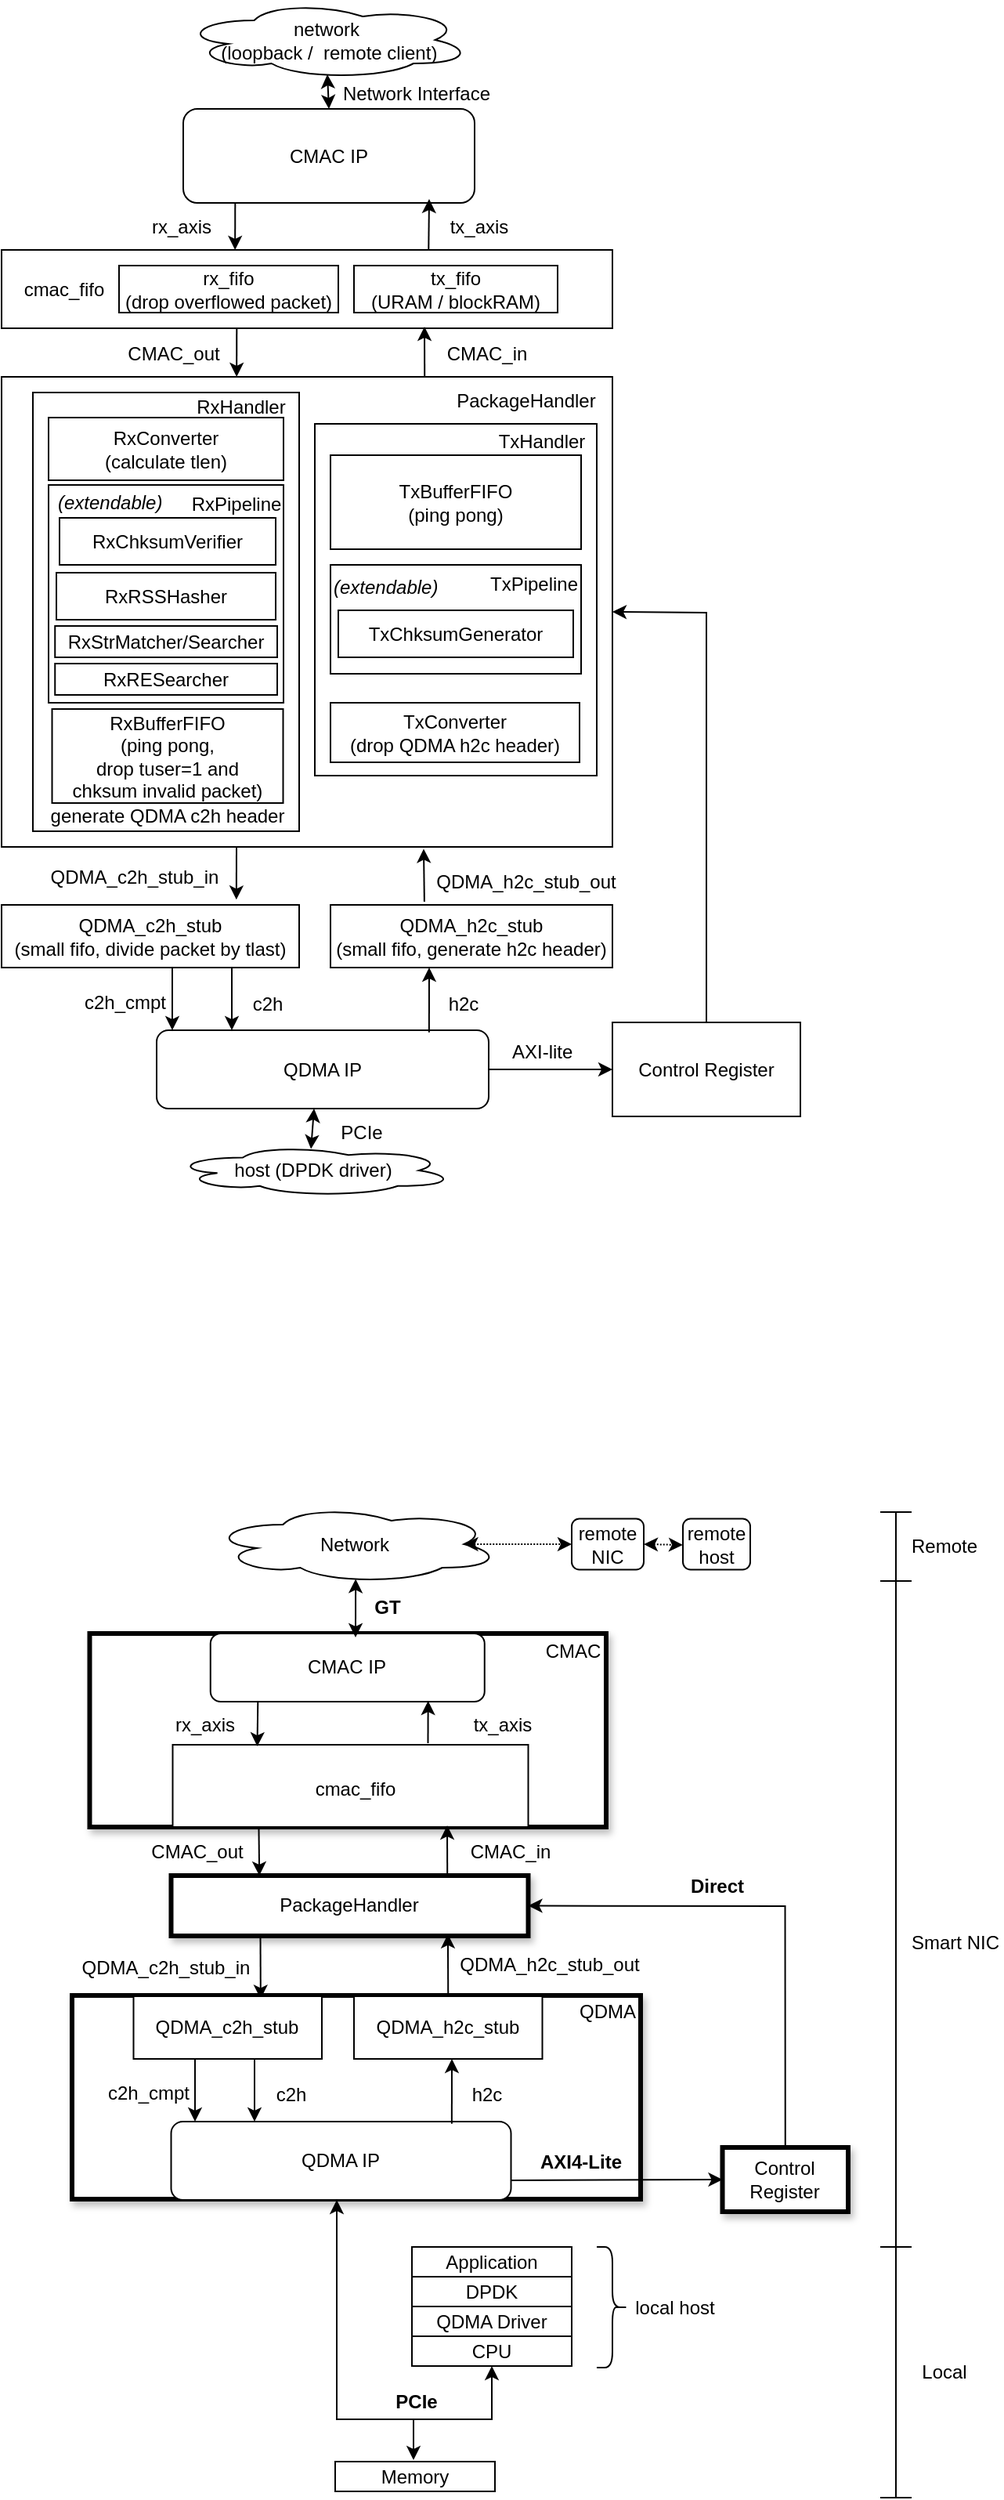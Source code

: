 <mxfile version="20.8.16" type="device"><diagram name="Page-1" id="10a91c8b-09ff-31b1-d368-03940ed4cc9e"><mxGraphModel dx="1184" dy="593" grid="0" gridSize="10" guides="1" tooltips="1" connect="1" arrows="1" fold="1" page="1" pageScale="1" pageWidth="1100" pageHeight="850" background="none" math="0" shadow="0"><root><mxCell id="0"/><mxCell id="1" parent="0"/><mxCell id="eILu4V1nnbKO1xwZE_4A-2" value="" style="rounded=0;whiteSpace=wrap;html=1;shadow=1;strokeWidth=3;" parent="1" vertex="1"><mxGeometry x="85" y="1308.5" width="363" height="130" as="geometry"/></mxCell><mxCell id="eILu4V1nnbKO1xwZE_4A-1" value="" style="rounded=0;whiteSpace=wrap;html=1;shadow=1;strokeWidth=3;" parent="1" vertex="1"><mxGeometry x="96.25" y="1077.5" width="329.75" height="123.5" as="geometry"/></mxCell><mxCell id="dtHkfrIz9JBEb75OTLEA-1" value="" style="rounded=0;whiteSpace=wrap;html=1;" parent="1" vertex="1"><mxGeometry x="40" y="275.5" width="390" height="300" as="geometry"/></mxCell><mxCell id="dtHkfrIz9JBEb75OTLEA-2" value="CMAC IP" style="rounded=1;whiteSpace=wrap;html=1;" parent="1" vertex="1"><mxGeometry x="156" y="104.5" width="186" height="60" as="geometry"/></mxCell><mxCell id="dtHkfrIz9JBEb75OTLEA-3" value="QDMA IP" style="rounded=1;whiteSpace=wrap;html=1;" parent="1" vertex="1"><mxGeometry x="139" y="692.5" width="212" height="50" as="geometry"/></mxCell><mxCell id="dtHkfrIz9JBEb75OTLEA-4" value="" style="endArrow=classic;html=1;rounded=0;exitX=0.699;exitY=0.04;exitDx=0;exitDy=0;exitPerimeter=0;" parent="1" source="nodOTidszILw2i9T6_AP-1" edge="1"><mxGeometry width="50" height="50" relative="1" as="geometry"><mxPoint x="313" y="274.5" as="sourcePoint"/><mxPoint x="313" y="162" as="targetPoint"/><Array as="points"/></mxGeometry></mxCell><mxCell id="dtHkfrIz9JBEb75OTLEA-7" value="" style="endArrow=classic;html=1;rounded=0;entryX=0.789;entryY=-0.083;entryDx=0;entryDy=0;entryPerimeter=0;" parent="1" target="nodOTidszILw2i9T6_AP-10" edge="1"><mxGeometry width="50" height="50" relative="1" as="geometry"><mxPoint x="190" y="575.5" as="sourcePoint"/><mxPoint x="188" y="565.5" as="targetPoint"/></mxGeometry></mxCell><mxCell id="dtHkfrIz9JBEb75OTLEA-8" value="" style="endArrow=classic;html=1;rounded=0;exitX=0.333;exitY=-0.05;exitDx=0;exitDy=0;exitPerimeter=0;entryX=0.691;entryY=1.004;entryDx=0;entryDy=0;entryPerimeter=0;" parent="1" source="nodOTidszILw2i9T6_AP-11" target="dtHkfrIz9JBEb75OTLEA-1" edge="1"><mxGeometry width="50" height="50" relative="1" as="geometry"><mxPoint x="313" y="565.5" as="sourcePoint"/><mxPoint x="313" y="525.5" as="targetPoint"/></mxGeometry></mxCell><mxCell id="dtHkfrIz9JBEb75OTLEA-9" value="CMAC_in" style="text;html=1;strokeColor=none;fillColor=none;align=center;verticalAlign=middle;whiteSpace=wrap;rounded=0;" parent="1" vertex="1"><mxGeometry x="320" y="245.5" width="60" height="30" as="geometry"/></mxCell><mxCell id="dtHkfrIz9JBEb75OTLEA-10" value="CMAC_out" style="text;html=1;strokeColor=none;fillColor=none;align=center;verticalAlign=middle;whiteSpace=wrap;rounded=0;" parent="1" vertex="1"><mxGeometry x="120" y="245.5" width="60" height="30" as="geometry"/></mxCell><mxCell id="dtHkfrIz9JBEb75OTLEA-11" value="QDMA_c2h_stub_in" style="text;html=1;strokeColor=none;fillColor=none;align=center;verticalAlign=middle;whiteSpace=wrap;rounded=0;" parent="1" vertex="1"><mxGeometry x="70" y="579.5" width="110" height="30" as="geometry"/></mxCell><mxCell id="dtHkfrIz9JBEb75OTLEA-12" value="QDMA_h2c_stub_out" style="text;html=1;strokeColor=none;fillColor=none;align=center;verticalAlign=middle;whiteSpace=wrap;rounded=0;" parent="1" vertex="1"><mxGeometry x="315" y="582.5" width="120" height="30" as="geometry"/></mxCell><mxCell id="dtHkfrIz9JBEb75OTLEA-13" value="" style="endArrow=classic;html=1;rounded=0;exitX=0.385;exitY=1;exitDx=0;exitDy=0;entryX=0.649;entryY=-0.003;entryDx=0;entryDy=0;entryPerimeter=0;exitPerimeter=0;" parent="1" source="nodOTidszILw2i9T6_AP-1" edge="1"><mxGeometry width="50" height="50" relative="1" as="geometry"><mxPoint x="190" y="226.25" as="sourcePoint"/><mxPoint x="190.08" y="275.5" as="targetPoint"/></mxGeometry></mxCell><mxCell id="dtHkfrIz9JBEb75OTLEA-14" value="PackageHandler" style="text;html=1;strokeColor=none;fillColor=none;align=center;verticalAlign=middle;whiteSpace=wrap;rounded=0;" parent="1" vertex="1"><mxGeometry x="295" y="275.5" width="160" height="30" as="geometry"/></mxCell><mxCell id="dtHkfrIz9JBEb75OTLEA-15" value="" style="rounded=0;whiteSpace=wrap;html=1;" parent="1" vertex="1"><mxGeometry x="60" y="285.5" width="170" height="280" as="geometry"/></mxCell><mxCell id="dtHkfrIz9JBEb75OTLEA-16" value="" style="rounded=0;whiteSpace=wrap;html=1;" parent="1" vertex="1"><mxGeometry x="240" y="305.5" width="180" height="224.5" as="geometry"/></mxCell><mxCell id="dtHkfrIz9JBEb75OTLEA-17" value="RxHandler" style="text;html=1;strokeColor=none;fillColor=none;align=center;verticalAlign=middle;whiteSpace=wrap;rounded=0;" parent="1" vertex="1"><mxGeometry x="163" y="279.5" width="60" height="30" as="geometry"/></mxCell><mxCell id="dtHkfrIz9JBEb75OTLEA-18" value="TxHandler" style="text;html=1;strokeColor=none;fillColor=none;align=center;verticalAlign=middle;whiteSpace=wrap;rounded=0;" parent="1" vertex="1"><mxGeometry x="355" y="301.5" width="60" height="30" as="geometry"/></mxCell><mxCell id="dtHkfrIz9JBEb75OTLEA-19" value="RxBufferFIFO&lt;br&gt;(ping pong,&lt;br&gt;drop tuser=1 and &lt;br&gt;chksum invalid packet)" style="rounded=0;whiteSpace=wrap;html=1;" parent="1" vertex="1"><mxGeometry x="72.25" y="487.5" width="147.5" height="60" as="geometry"/></mxCell><mxCell id="dtHkfrIz9JBEb75OTLEA-20" value="TxBufferFIFO&lt;br&gt;(ping pong)" style="rounded=0;whiteSpace=wrap;html=1;" parent="1" vertex="1"><mxGeometry x="250" y="325.5" width="160" height="60" as="geometry"/></mxCell><mxCell id="dtHkfrIz9JBEb75OTLEA-22" value="generate QDMA c2h header" style="text;html=1;strokeColor=none;fillColor=none;align=center;verticalAlign=middle;whiteSpace=wrap;rounded=0;" parent="1" vertex="1"><mxGeometry x="69.25" y="545.5" width="153.75" height="20" as="geometry"/></mxCell><mxCell id="nodOTidszILw2i9T6_AP-1" value="" style="rounded=0;whiteSpace=wrap;html=1;" parent="1" vertex="1"><mxGeometry x="40" y="194.5" width="390" height="50" as="geometry"/></mxCell><mxCell id="nodOTidszILw2i9T6_AP-2" value="" style="endArrow=classic;html=1;rounded=0;entryX=0.75;entryY=1;entryDx=0;entryDy=0;exitX=0.699;exitY=0.04;exitDx=0;exitDy=0;exitPerimeter=0;" parent="1" edge="1"><mxGeometry width="50" height="50" relative="1" as="geometry"><mxPoint x="310.11" y="275.5" as="sourcePoint"/><mxPoint x="310" y="243.5" as="targetPoint"/><Array as="points"/></mxGeometry></mxCell><mxCell id="nodOTidszILw2i9T6_AP-3" value="" style="endArrow=classic;html=1;rounded=0;exitX=0.385;exitY=1;exitDx=0;exitDy=0;entryX=0.649;entryY=-0.003;entryDx=0;entryDy=0;entryPerimeter=0;exitPerimeter=0;" parent="1" edge="1"><mxGeometry width="50" height="50" relative="1" as="geometry"><mxPoint x="189.15" y="164.5" as="sourcePoint"/><mxPoint x="189.08" y="194.5" as="targetPoint"/></mxGeometry></mxCell><mxCell id="nodOTidszILw2i9T6_AP-4" value="rx_axis" style="text;html=1;strokeColor=none;fillColor=none;align=center;verticalAlign=middle;whiteSpace=wrap;rounded=0;" parent="1" vertex="1"><mxGeometry x="125" y="164.5" width="60" height="30" as="geometry"/></mxCell><mxCell id="nodOTidszILw2i9T6_AP-5" value="tx_axis" style="text;html=1;strokeColor=none;fillColor=none;align=center;verticalAlign=middle;whiteSpace=wrap;rounded=0;" parent="1" vertex="1"><mxGeometry x="315" y="164.5" width="60" height="30" as="geometry"/></mxCell><mxCell id="nodOTidszILw2i9T6_AP-7" value="tx_fifo &lt;br&gt;(URAM / blockRAM)" style="rounded=0;whiteSpace=wrap;html=1;" parent="1" vertex="1"><mxGeometry x="265" y="204.5" width="130" height="30" as="geometry"/></mxCell><mxCell id="nodOTidszILw2i9T6_AP-8" value="rx_fifo&lt;br&gt;(drop overflowed packet)" style="rounded=0;whiteSpace=wrap;html=1;" parent="1" vertex="1"><mxGeometry x="115" y="204.5" width="140" height="30" as="geometry"/></mxCell><mxCell id="nodOTidszILw2i9T6_AP-9" value="cmac_fifo" style="text;html=1;strokeColor=none;fillColor=none;align=center;verticalAlign=middle;whiteSpace=wrap;rounded=0;" parent="1" vertex="1"><mxGeometry x="50" y="204.5" width="60" height="30" as="geometry"/></mxCell><mxCell id="nodOTidszILw2i9T6_AP-10" value="QDMA_c2h_stub&lt;br&gt;(small fifo, divide packet by tlast)" style="rounded=0;whiteSpace=wrap;html=1;" parent="1" vertex="1"><mxGeometry x="40" y="612.5" width="190" height="40" as="geometry"/></mxCell><mxCell id="nodOTidszILw2i9T6_AP-11" value="QDMA_h2c_stub&lt;br&gt;(small fifo, generate h2c header)" style="rounded=0;whiteSpace=wrap;html=1;" parent="1" vertex="1"><mxGeometry x="250" y="612.5" width="180" height="40" as="geometry"/></mxCell><mxCell id="nodOTidszILw2i9T6_AP-12" value="" style="endArrow=classic;html=1;rounded=0;exitX=0.581;exitY=1;exitDx=0;exitDy=0;exitPerimeter=0;" parent="1" edge="1"><mxGeometry width="50" height="50" relative="1" as="geometry"><mxPoint x="187.005" y="652.5" as="sourcePoint"/><mxPoint x="187" y="692.5" as="targetPoint"/></mxGeometry></mxCell><mxCell id="nodOTidszILw2i9T6_AP-13" value="" style="endArrow=classic;html=1;rounded=0;exitX=0.274;exitY=0.027;exitDx=0;exitDy=0;exitPerimeter=0;" parent="1" edge="1"><mxGeometry width="50" height="50" relative="1" as="geometry"><mxPoint x="312.94" y="693.85" as="sourcePoint"/><mxPoint x="313" y="652.5" as="targetPoint"/></mxGeometry></mxCell><mxCell id="nodOTidszILw2i9T6_AP-14" value="" style="endArrow=classic;html=1;rounded=0;exitX=0.581;exitY=1;exitDx=0;exitDy=0;exitPerimeter=0;" parent="1" edge="1"><mxGeometry width="50" height="50" relative="1" as="geometry"><mxPoint x="149.005" y="652.5" as="sourcePoint"/><mxPoint x="149" y="692.5" as="targetPoint"/></mxGeometry></mxCell><mxCell id="nodOTidszILw2i9T6_AP-15" value="h2c" style="text;html=1;strokeColor=none;fillColor=none;align=center;verticalAlign=middle;whiteSpace=wrap;rounded=0;" parent="1" vertex="1"><mxGeometry x="305" y="660.5" width="60" height="30" as="geometry"/></mxCell><mxCell id="nodOTidszILw2i9T6_AP-16" value="c2h" style="text;html=1;strokeColor=none;fillColor=none;align=center;verticalAlign=middle;whiteSpace=wrap;rounded=0;" parent="1" vertex="1"><mxGeometry x="180" y="660.5" width="60" height="30" as="geometry"/></mxCell><mxCell id="nodOTidszILw2i9T6_AP-17" value="c2h_cmpt" style="text;html=1;strokeColor=none;fillColor=none;align=center;verticalAlign=middle;whiteSpace=wrap;rounded=0;" parent="1" vertex="1"><mxGeometry x="89" y="659.5" width="60" height="30" as="geometry"/></mxCell><mxCell id="nodOTidszILw2i9T6_AP-18" value="" style="endArrow=classic;startArrow=classic;html=1;rounded=0;exitX=0.5;exitY=0;exitDx=0;exitDy=0;entryX=0.475;entryY=0.95;entryDx=0;entryDy=0;entryPerimeter=0;" parent="1" source="dtHkfrIz9JBEb75OTLEA-2" edge="1"><mxGeometry width="50" height="50" relative="1" as="geometry"><mxPoint x="220" y="104.5" as="sourcePoint"/><mxPoint x="248" y="82.5" as="targetPoint"/></mxGeometry></mxCell><mxCell id="nodOTidszILw2i9T6_AP-19" value="network&lt;br&gt;&amp;nbsp;(loopback /&amp;nbsp; remote client)" style="ellipse;shape=cloud;whiteSpace=wrap;html=1;" parent="1" vertex="1"><mxGeometry x="155" y="35.5" width="185" height="50" as="geometry"/></mxCell><mxCell id="nodOTidszILw2i9T6_AP-20" value="host (DPDK driver)" style="ellipse;shape=cloud;whiteSpace=wrap;html=1;" parent="1" vertex="1"><mxGeometry x="149" y="765.5" width="180" height="33" as="geometry"/></mxCell><mxCell id="nodOTidszILw2i9T6_AP-21" value="" style="endArrow=classic;startArrow=classic;html=1;rounded=0;exitX=0.492;exitY=0.083;exitDx=0;exitDy=0;exitPerimeter=0;" parent="1" source="nodOTidszILw2i9T6_AP-20" edge="1"><mxGeometry width="50" height="50" relative="1" as="geometry"><mxPoint x="240" y="762.5" as="sourcePoint"/><mxPoint x="239.5" y="742.5" as="targetPoint"/></mxGeometry></mxCell><mxCell id="Yl5fisW4BCtIjIbpK4oJ-1" value="" style="rounded=0;whiteSpace=wrap;html=1;" parent="1" vertex="1"><mxGeometry x="70" y="344.5" width="150" height="139" as="geometry"/></mxCell><mxCell id="Yl5fisW4BCtIjIbpK4oJ-4" value="RxConverter&lt;br&gt;(calculate tlen)" style="rounded=0;whiteSpace=wrap;html=1;" parent="1" vertex="1"><mxGeometry x="70" y="301.5" width="150" height="40" as="geometry"/></mxCell><mxCell id="Yl5fisW4BCtIjIbpK4oJ-6" value="" style="rounded=0;whiteSpace=wrap;html=1;" parent="1" vertex="1"><mxGeometry x="250" y="395.5" width="160" height="69.5" as="geometry"/></mxCell><mxCell id="Yl5fisW4BCtIjIbpK4oJ-7" value="RxPipeline" style="text;html=1;strokeColor=none;fillColor=none;align=center;verticalAlign=middle;whiteSpace=wrap;rounded=0;" parent="1" vertex="1"><mxGeometry x="160" y="341.5" width="60" height="30" as="geometry"/></mxCell><mxCell id="Yl5fisW4BCtIjIbpK4oJ-8" value="TxPipeline" style="text;html=1;strokeColor=none;fillColor=none;align=center;verticalAlign=middle;whiteSpace=wrap;rounded=0;" parent="1" vertex="1"><mxGeometry x="350" y="393" width="60" height="30" as="geometry"/></mxCell><mxCell id="Yl5fisW4BCtIjIbpK4oJ-9" value="TxChksumGenerator" style="rounded=0;whiteSpace=wrap;html=1;" parent="1" vertex="1"><mxGeometry x="255" y="424.5" width="150" height="30" as="geometry"/></mxCell><mxCell id="Yl5fisW4BCtIjIbpK4oJ-10" value="RxChksumVerifier" style="rounded=0;whiteSpace=wrap;html=1;" parent="1" vertex="1"><mxGeometry x="77" y="365.5" width="138" height="30" as="geometry"/></mxCell><mxCell id="e9LWyvwaafT9kk6aTbq7-3" value="RxRSSHasher" style="rounded=0;whiteSpace=wrap;html=1;" parent="1" vertex="1"><mxGeometry x="75" y="400.5" width="140" height="30" as="geometry"/></mxCell><mxCell id="e9LWyvwaafT9kk6aTbq7-4" value="RxStrMatcher/Searcher" style="rounded=0;whiteSpace=wrap;html=1;" parent="1" vertex="1"><mxGeometry x="74.12" y="434.5" width="141.88" height="20" as="geometry"/></mxCell><mxCell id="7v4iVqrt_Hp3tBjC9E_--1" value="PCIe" style="text;html=1;strokeColor=none;fillColor=none;align=center;verticalAlign=middle;whiteSpace=wrap;rounded=0;" parent="1" vertex="1"><mxGeometry x="240" y="742.5" width="60" height="30" as="geometry"/></mxCell><mxCell id="7v4iVqrt_Hp3tBjC9E_--2" value="Network Interface" style="text;html=1;strokeColor=none;fillColor=none;align=center;verticalAlign=middle;whiteSpace=wrap;rounded=0;" parent="1" vertex="1"><mxGeometry x="255" y="85.5" width="100" height="19" as="geometry"/></mxCell><mxCell id="7v4iVqrt_Hp3tBjC9E_--4" value="&lt;i&gt;(extendable)&lt;/i&gt;" style="text;whiteSpace=wrap;html=1;" parent="1" vertex="1"><mxGeometry x="74" y="341.5" width="90" height="40" as="geometry"/></mxCell><mxCell id="7v4iVqrt_Hp3tBjC9E_--5" value="&lt;i&gt;(extendable)&lt;/i&gt;" style="text;whiteSpace=wrap;html=1;" parent="1" vertex="1"><mxGeometry x="250" y="395.5" width="90" height="40" as="geometry"/></mxCell><mxCell id="7gj6JPWr_WwUFzm6i9zG-2" value="RxRESearcher" style="rounded=0;whiteSpace=wrap;html=1;" parent="1" vertex="1"><mxGeometry x="74.12" y="458.5" width="141.88" height="20" as="geometry"/></mxCell><mxCell id="UGwXfTx-VLXLDFy2t6I--2" value="CMAC IP" style="rounded=1;whiteSpace=wrap;html=1;" parent="1" vertex="1"><mxGeometry x="173.38" y="1077.5" width="175" height="43.5" as="geometry"/></mxCell><mxCell id="UGwXfTx-VLXLDFy2t6I--3" value="QDMA IP" style="rounded=1;whiteSpace=wrap;html=1;" parent="1" vertex="1"><mxGeometry x="148.25" y="1389" width="217" height="50" as="geometry"/></mxCell><mxCell id="UGwXfTx-VLXLDFy2t6I--4" value="" style="endArrow=classic;html=1;rounded=0;entryX=0.794;entryY=0.989;entryDx=0;entryDy=0;entryPerimeter=0;" parent="1" target="UGwXfTx-VLXLDFy2t6I--2" edge="1"><mxGeometry width="50" height="50" relative="1" as="geometry"><mxPoint x="312.25" y="1147.5" as="sourcePoint"/><mxPoint x="14.5" y="1211" as="targetPoint"/><Array as="points"/></mxGeometry></mxCell><mxCell id="UGwXfTx-VLXLDFy2t6I--5" value="" style="endArrow=classic;html=1;rounded=0;exitX=0.25;exitY=1;exitDx=0;exitDy=0;entryX=0.675;entryY=0.043;entryDx=0;entryDy=0;entryPerimeter=0;" parent="1" source="UGwXfTx-VLXLDFy2t6I--54" target="UGwXfTx-VLXLDFy2t6I--26" edge="1"><mxGeometry width="50" height="50" relative="1" as="geometry"><mxPoint x="204.5" y="1272" as="sourcePoint"/><mxPoint x="204.25" y="1306.5" as="targetPoint"/></mxGeometry></mxCell><mxCell id="UGwXfTx-VLXLDFy2t6I--6" value="" style="endArrow=classic;html=1;rounded=0;entryX=0.775;entryY=0.971;entryDx=0;entryDy=0;entryPerimeter=0;exitX=0.5;exitY=0;exitDx=0;exitDy=0;" parent="1" source="UGwXfTx-VLXLDFy2t6I--27" target="UGwXfTx-VLXLDFy2t6I--54" edge="1"><mxGeometry width="50" height="50" relative="1" as="geometry"><mxPoint x="325.25" y="1308.5" as="sourcePoint"/><mxPoint x="323.99" y="1273.2" as="targetPoint"/></mxGeometry></mxCell><mxCell id="UGwXfTx-VLXLDFy2t6I--7" value="CMAC_in" style="text;html=1;strokeColor=none;fillColor=none;align=center;verticalAlign=middle;whiteSpace=wrap;rounded=0;" parent="1" vertex="1"><mxGeometry x="334.5" y="1202" width="60" height="30" as="geometry"/></mxCell><mxCell id="UGwXfTx-VLXLDFy2t6I--8" value="CMAC_out" style="text;html=1;strokeColor=none;fillColor=none;align=center;verticalAlign=middle;whiteSpace=wrap;rounded=0;" parent="1" vertex="1"><mxGeometry x="134.5" y="1202" width="60" height="30" as="geometry"/></mxCell><mxCell id="UGwXfTx-VLXLDFy2t6I--9" value="QDMA_c2h_stub_in" style="text;html=1;strokeColor=none;fillColor=none;align=center;verticalAlign=middle;whiteSpace=wrap;rounded=0;" parent="1" vertex="1"><mxGeometry x="89.5" y="1276" width="110" height="30" as="geometry"/></mxCell><mxCell id="UGwXfTx-VLXLDFy2t6I--10" value="" style="endArrow=classic;html=1;rounded=0;entryX=0.649;entryY=-0.003;entryDx=0;entryDy=0;entryPerimeter=0;" parent="1" edge="1"><mxGeometry width="50" height="50" relative="1" as="geometry"><mxPoint x="204.25" y="1202.5" as="sourcePoint"/><mxPoint x="204.58" y="1232" as="targetPoint"/></mxGeometry></mxCell><mxCell id="UGwXfTx-VLXLDFy2t6I--18" value="" style="rounded=0;whiteSpace=wrap;html=1;" parent="1" vertex="1"><mxGeometry x="149.25" y="1148.5" width="227" height="52.5" as="geometry"/></mxCell><mxCell id="UGwXfTx-VLXLDFy2t6I--19" value="" style="endArrow=classic;html=1;rounded=0;entryX=0.75;entryY=1;entryDx=0;entryDy=0;exitX=0.699;exitY=0.04;exitDx=0;exitDy=0;exitPerimeter=0;" parent="1" edge="1"><mxGeometry width="50" height="50" relative="1" as="geometry"><mxPoint x="324.61" y="1232" as="sourcePoint"/><mxPoint x="324.5" y="1200" as="targetPoint"/><Array as="points"/></mxGeometry></mxCell><mxCell id="UGwXfTx-VLXLDFy2t6I--20" value="" style="endArrow=classic;html=1;rounded=0;exitX=0.385;exitY=1;exitDx=0;exitDy=0;exitPerimeter=0;" parent="1" edge="1"><mxGeometry width="50" height="50" relative="1" as="geometry"><mxPoint x="203.65" y="1121" as="sourcePoint"/><mxPoint x="203.25" y="1149.5" as="targetPoint"/></mxGeometry></mxCell><mxCell id="UGwXfTx-VLXLDFy2t6I--21" value="rx_axis" style="text;html=1;strokeColor=none;fillColor=none;align=center;verticalAlign=middle;whiteSpace=wrap;rounded=0;" parent="1" vertex="1"><mxGeometry x="139.5" y="1121" width="60" height="30" as="geometry"/></mxCell><mxCell id="UGwXfTx-VLXLDFy2t6I--22" value="tx_axis" style="text;html=1;strokeColor=none;fillColor=none;align=center;verticalAlign=middle;whiteSpace=wrap;rounded=0;" parent="1" vertex="1"><mxGeometry x="329.5" y="1121" width="60" height="30" as="geometry"/></mxCell><mxCell id="UGwXfTx-VLXLDFy2t6I--25" value="cmac_fifo" style="text;html=1;strokeColor=none;fillColor=none;align=center;verticalAlign=middle;whiteSpace=wrap;rounded=0;" parent="1" vertex="1"><mxGeometry x="236.38" y="1161.5" width="60" height="30" as="geometry"/></mxCell><mxCell id="UGwXfTx-VLXLDFy2t6I--26" value="QDMA_c2h_stub" style="rounded=0;whiteSpace=wrap;html=1;" parent="1" vertex="1"><mxGeometry x="124.25" y="1309" width="120.25" height="40" as="geometry"/></mxCell><mxCell id="UGwXfTx-VLXLDFy2t6I--27" value="QDMA_h2c_stub" style="rounded=0;whiteSpace=wrap;html=1;" parent="1" vertex="1"><mxGeometry x="265" y="1309" width="120.25" height="40" as="geometry"/></mxCell><mxCell id="UGwXfTx-VLXLDFy2t6I--28" value="" style="endArrow=classic;html=1;rounded=0;exitX=0.581;exitY=1;exitDx=0;exitDy=0;exitPerimeter=0;" parent="1" edge="1"><mxGeometry width="50" height="50" relative="1" as="geometry"><mxPoint x="201.505" y="1349" as="sourcePoint"/><mxPoint x="201.5" y="1389" as="targetPoint"/></mxGeometry></mxCell><mxCell id="UGwXfTx-VLXLDFy2t6I--29" value="" style="endArrow=classic;html=1;rounded=0;exitX=0.274;exitY=0.027;exitDx=0;exitDy=0;exitPerimeter=0;" parent="1" edge="1"><mxGeometry width="50" height="50" relative="1" as="geometry"><mxPoint x="327.44" y="1390.35" as="sourcePoint"/><mxPoint x="327.5" y="1349" as="targetPoint"/></mxGeometry></mxCell><mxCell id="UGwXfTx-VLXLDFy2t6I--30" value="" style="endArrow=classic;html=1;rounded=0;exitX=0.581;exitY=1;exitDx=0;exitDy=0;exitPerimeter=0;" parent="1" edge="1"><mxGeometry width="50" height="50" relative="1" as="geometry"><mxPoint x="163.505" y="1349" as="sourcePoint"/><mxPoint x="163.5" y="1389" as="targetPoint"/></mxGeometry></mxCell><mxCell id="UGwXfTx-VLXLDFy2t6I--31" value="h2c" style="text;html=1;strokeColor=none;fillColor=none;align=center;verticalAlign=middle;whiteSpace=wrap;rounded=0;" parent="1" vertex="1"><mxGeometry x="319.5" y="1357" width="60" height="30" as="geometry"/></mxCell><mxCell id="UGwXfTx-VLXLDFy2t6I--32" value="c2h" style="text;html=1;strokeColor=none;fillColor=none;align=center;verticalAlign=middle;whiteSpace=wrap;rounded=0;" parent="1" vertex="1"><mxGeometry x="194.5" y="1357" width="60" height="30" as="geometry"/></mxCell><mxCell id="UGwXfTx-VLXLDFy2t6I--33" value="c2h_cmpt" style="text;html=1;strokeColor=none;fillColor=none;align=center;verticalAlign=middle;whiteSpace=wrap;rounded=0;" parent="1" vertex="1"><mxGeometry x="103.5" y="1356" width="60" height="30" as="geometry"/></mxCell><mxCell id="UGwXfTx-VLXLDFy2t6I--34" value="" style="endArrow=classic;startArrow=classic;html=1;rounded=0;exitX=1;exitY=1;exitDx=0;exitDy=0;entryX=0.501;entryY=0.944;entryDx=0;entryDy=0;entryPerimeter=0;" parent="1" target="UGwXfTx-VLXLDFy2t6I--35" edge="1"><mxGeometry width="50" height="50" relative="1" as="geometry"><mxPoint x="266" y="1080" as="sourcePoint"/><mxPoint x="262.5" y="1039" as="targetPoint"/></mxGeometry></mxCell><mxCell id="UGwXfTx-VLXLDFy2t6I--35" value="Network" style="ellipse;shape=cloud;whiteSpace=wrap;html=1;" parent="1" vertex="1"><mxGeometry x="173.38" y="995.5" width="185" height="50" as="geometry"/></mxCell><mxCell id="UGwXfTx-VLXLDFy2t6I--37" value="" style="endArrow=classic;startArrow=classic;html=1;rounded=0;exitX=0.5;exitY=1;exitDx=0;exitDy=0;" parent="1" source="kLoHbN3bO0yVbXM5TjBD-4" edge="1"><mxGeometry width="50" height="50" relative="1" as="geometry"><mxPoint x="252.06" y="1464.739" as="sourcePoint"/><mxPoint x="254" y="1439" as="targetPoint"/><Array as="points"><mxPoint x="353" y="1579"/><mxPoint x="254" y="1579"/></Array></mxGeometry></mxCell><mxCell id="UGwXfTx-VLXLDFy2t6I--48" value="PCIe" style="text;html=1;strokeColor=none;fillColor=none;align=center;verticalAlign=middle;whiteSpace=wrap;rounded=0;fontStyle=1" parent="1" vertex="1"><mxGeometry x="274.5" y="1553" width="60" height="30" as="geometry"/></mxCell><mxCell id="UGwXfTx-VLXLDFy2t6I--53" value="QDMA_h2c_stub_out" style="text;html=1;strokeColor=none;fillColor=none;align=center;verticalAlign=middle;whiteSpace=wrap;rounded=0;" parent="1" vertex="1"><mxGeometry x="330" y="1273.5" width="120" height="30" as="geometry"/></mxCell><mxCell id="UGwXfTx-VLXLDFy2t6I--54" value="PackageHandler" style="rounded=0;whiteSpace=wrap;html=1;shadow=1;strokeWidth=3;" parent="1" vertex="1"><mxGeometry x="148.25" y="1232" width="228" height="38.5" as="geometry"/></mxCell><mxCell id="UGwXfTx-VLXLDFy2t6I--55" value="Control Register" style="rounded=0;whiteSpace=wrap;html=1;" parent="1" vertex="1"><mxGeometry x="430" y="687.5" width="120" height="60" as="geometry"/></mxCell><mxCell id="UGwXfTx-VLXLDFy2t6I--56" value="" style="endArrow=classic;html=1;rounded=0;exitX=1;exitY=0.5;exitDx=0;exitDy=0;entryX=0;entryY=0.5;entryDx=0;entryDy=0;" parent="1" source="dtHkfrIz9JBEb75OTLEA-3" target="UGwXfTx-VLXLDFy2t6I--55" edge="1"><mxGeometry width="50" height="50" relative="1" as="geometry"><mxPoint x="470" y="510" as="sourcePoint"/><mxPoint x="520" y="460" as="targetPoint"/></mxGeometry></mxCell><mxCell id="UGwXfTx-VLXLDFy2t6I--57" value="" style="endArrow=classic;html=1;rounded=0;exitX=0.5;exitY=0;exitDx=0;exitDy=0;entryX=1;entryY=0.5;entryDx=0;entryDy=0;" parent="1" source="UGwXfTx-VLXLDFy2t6I--55" target="dtHkfrIz9JBEb75OTLEA-1" edge="1"><mxGeometry width="50" height="50" relative="1" as="geometry"><mxPoint x="470" y="510" as="sourcePoint"/><mxPoint x="490" y="470" as="targetPoint"/><Array as="points"><mxPoint x="490" y="426"/></Array></mxGeometry></mxCell><mxCell id="UGwXfTx-VLXLDFy2t6I--58" value="AXI-lite" style="text;strokeColor=none;fillColor=none;align=left;verticalAlign=middle;spacingLeft=4;spacingRight=4;overflow=hidden;points=[[0,0.5],[1,0.5]];portConstraint=eastwest;rotatable=0;" parent="1" vertex="1"><mxGeometry x="360" y="690.5" width="80" height="30" as="geometry"/></mxCell><mxCell id="nUHqhWJ6RqIeZ0n2EBYv-6" value="Control Register" style="rounded=0;whiteSpace=wrap;html=1;shadow=1;strokeWidth=3;" parent="1" vertex="1"><mxGeometry x="500.25" y="1405.5" width="80.25" height="41" as="geometry"/></mxCell><mxCell id="nUHqhWJ6RqIeZ0n2EBYv-7" value="" style="endArrow=classic;html=1;rounded=0;entryX=0;entryY=0.5;entryDx=0;entryDy=0;exitX=1;exitY=0.75;exitDx=0;exitDy=0;" parent="1" source="UGwXfTx-VLXLDFy2t6I--3" target="nUHqhWJ6RqIeZ0n2EBYv-6" edge="1"><mxGeometry width="50" height="50" relative="1" as="geometry"><mxPoint x="366.25" y="1426.5" as="sourcePoint"/><mxPoint x="533" y="1156.5" as="targetPoint"/></mxGeometry></mxCell><mxCell id="nUHqhWJ6RqIeZ0n2EBYv-8" value="" style="endArrow=classic;html=1;rounded=0;entryX=1;entryY=0.5;entryDx=0;entryDy=0;exitX=0.5;exitY=0;exitDx=0;exitDy=0;" parent="1" source="nUHqhWJ6RqIeZ0n2EBYv-6" target="UGwXfTx-VLXLDFy2t6I--54" edge="1"><mxGeometry width="50" height="50" relative="1" as="geometry"><mxPoint x="464.25" y="1405.5" as="sourcePoint"/><mxPoint x="443" y="1122" as="targetPoint"/><Array as="points"><mxPoint x="540.25" y="1251.5"/></Array></mxGeometry></mxCell><mxCell id="nUHqhWJ6RqIeZ0n2EBYv-9" value="AXI4-Lite" style="text;strokeColor=none;fillColor=none;align=left;verticalAlign=middle;spacingLeft=4;spacingRight=4;overflow=hidden;points=[[0,0.5],[1,0.5]];portConstraint=eastwest;rotatable=0;fontStyle=1" parent="1" vertex="1"><mxGeometry x="378" y="1399" width="66.5" height="30" as="geometry"/></mxCell><mxCell id="nUHqhWJ6RqIeZ0n2EBYv-11" value="TxConverter&lt;br&gt;(drop QDMA h2c header)" style="rounded=0;whiteSpace=wrap;html=1;" parent="1" vertex="1"><mxGeometry x="250" y="483.5" width="159" height="38" as="geometry"/></mxCell><mxCell id="gpLThLcCq2bBVAY3llqx-1" value="GT" style="text;html=1;strokeColor=none;fillColor=none;align=center;verticalAlign=middle;whiteSpace=wrap;rounded=0;fontStyle=1" parent="1" vertex="1"><mxGeometry x="268.25" y="1045.5" width="36.75" height="30" as="geometry"/></mxCell><mxCell id="eILu4V1nnbKO1xwZE_4A-3" value="CMAC" style="text;html=1;strokeColor=none;fillColor=none;align=center;verticalAlign=middle;whiteSpace=wrap;rounded=0;fontStyle=0;fontFamily=Helvetica;" parent="1" vertex="1"><mxGeometry x="375" y="1074" width="60" height="30" as="geometry"/></mxCell><mxCell id="eILu4V1nnbKO1xwZE_4A-4" value="QDMA" style="text;html=1;strokeColor=none;fillColor=none;align=center;verticalAlign=middle;whiteSpace=wrap;rounded=0;" parent="1" vertex="1"><mxGeometry x="397.25" y="1303.5" width="60" height="30" as="geometry"/></mxCell><mxCell id="kLoHbN3bO0yVbXM5TjBD-1" value="Application" style="rounded=0;whiteSpace=wrap;html=1;" parent="1" vertex="1"><mxGeometry x="302" y="1469" width="102" height="19" as="geometry"/></mxCell><mxCell id="kLoHbN3bO0yVbXM5TjBD-2" value="DPDK" style="rounded=0;whiteSpace=wrap;html=1;" parent="1" vertex="1"><mxGeometry x="302" y="1488" width="102" height="19" as="geometry"/></mxCell><mxCell id="kLoHbN3bO0yVbXM5TjBD-3" value="QDMA Driver" style="rounded=0;whiteSpace=wrap;html=1;" parent="1" vertex="1"><mxGeometry x="302" y="1507" width="102" height="19" as="geometry"/></mxCell><mxCell id="kLoHbN3bO0yVbXM5TjBD-4" value="CPU" style="rounded=0;whiteSpace=wrap;html=1;" parent="1" vertex="1"><mxGeometry x="302" y="1526" width="102" height="19" as="geometry"/></mxCell><mxCell id="kLoHbN3bO0yVbXM5TjBD-10" value="" style="shape=crossbar;whiteSpace=wrap;html=1;rounded=1;direction=south;" parent="1" vertex="1"><mxGeometry x="601" y="1469" width="20" height="160" as="geometry"/></mxCell><mxCell id="kLoHbN3bO0yVbXM5TjBD-11" value="" style="shape=crossbar;whiteSpace=wrap;html=1;rounded=1;direction=south;" parent="1" vertex="1"><mxGeometry x="601" y="1044" width="20" height="425" as="geometry"/></mxCell><mxCell id="kLoHbN3bO0yVbXM5TjBD-12" value="" style="shape=crossbar;whiteSpace=wrap;html=1;rounded=1;direction=south;" parent="1" vertex="1"><mxGeometry x="601" y="1000" width="20" height="44" as="geometry"/></mxCell><mxCell id="kLoHbN3bO0yVbXM5TjBD-14" value="" style="endArrow=classic;startArrow=classic;html=1;rounded=0;exitX=0.875;exitY=0.5;exitDx=0;exitDy=0;exitPerimeter=0;entryX=0;entryY=0.5;entryDx=0;entryDy=0;dashed=1;dashPattern=1 1;" parent="1" source="UGwXfTx-VLXLDFy2t6I--35" target="kLoHbN3bO0yVbXM5TjBD-17" edge="1"><mxGeometry width="50" height="50" relative="1" as="geometry"><mxPoint x="409" y="1050" as="sourcePoint"/><mxPoint x="388" y="1020" as="targetPoint"/></mxGeometry></mxCell><mxCell id="kLoHbN3bO0yVbXM5TjBD-17" value="remote NIC" style="rounded=1;whiteSpace=wrap;html=1;" parent="1" vertex="1"><mxGeometry x="404" y="1004.25" width="46" height="32.5" as="geometry"/></mxCell><mxCell id="kLoHbN3bO0yVbXM5TjBD-18" value="" style="endArrow=classic;startArrow=classic;html=1;rounded=0;exitX=0.875;exitY=0.5;exitDx=0;exitDy=0;exitPerimeter=0;dashed=1;dashPattern=1 1;" parent="1" edge="1"><mxGeometry width="50" height="50" relative="1" as="geometry"><mxPoint x="450.005" y="1020.5" as="sourcePoint"/><mxPoint x="475" y="1021" as="targetPoint"/></mxGeometry></mxCell><mxCell id="kLoHbN3bO0yVbXM5TjBD-19" value="remote host" style="rounded=1;whiteSpace=wrap;html=1;" parent="1" vertex="1"><mxGeometry x="475" y="1004.25" width="43" height="32.5" as="geometry"/></mxCell><mxCell id="kLoHbN3bO0yVbXM5TjBD-20" value="Remote" style="text;html=1;strokeColor=none;fillColor=none;align=center;verticalAlign=middle;whiteSpace=wrap;rounded=0;" parent="1" vertex="1"><mxGeometry x="612" y="1007" width="60" height="30" as="geometry"/></mxCell><mxCell id="kLoHbN3bO0yVbXM5TjBD-21" value="Local" style="text;html=1;strokeColor=none;fillColor=none;align=center;verticalAlign=middle;whiteSpace=wrap;rounded=0;" parent="1" vertex="1"><mxGeometry x="612" y="1534" width="60" height="30" as="geometry"/></mxCell><mxCell id="kLoHbN3bO0yVbXM5TjBD-22" value="Smart NIC" style="text;html=1;strokeColor=none;fillColor=none;align=center;verticalAlign=middle;whiteSpace=wrap;rounded=0;" parent="1" vertex="1"><mxGeometry x="619" y="1260" width="60" height="30" as="geometry"/></mxCell><mxCell id="kLoHbN3bO0yVbXM5TjBD-23" value="" style="shape=curlyBracket;whiteSpace=wrap;html=1;rounded=1;flipH=1;labelPosition=right;verticalLabelPosition=middle;align=left;verticalAlign=middle;" parent="1" vertex="1"><mxGeometry x="420" y="1469" width="20" height="77" as="geometry"/></mxCell><mxCell id="kLoHbN3bO0yVbXM5TjBD-25" value="local host" style="text;html=1;strokeColor=none;fillColor=none;align=center;verticalAlign=middle;whiteSpace=wrap;rounded=0;" parent="1" vertex="1"><mxGeometry x="440" y="1493" width="60" height="30" as="geometry"/></mxCell><mxCell id="bxhLQldZdChPAOTS-yGq-1" value="&lt;b&gt;Direct&lt;/b&gt;" style="text;html=1;strokeColor=none;fillColor=none;align=center;verticalAlign=middle;whiteSpace=wrap;rounded=0;" parent="1" vertex="1"><mxGeometry x="466.5" y="1224" width="60" height="30" as="geometry"/></mxCell><mxCell id="0EsbZR_ImFSizujW2XtS-1" value="Memory" style="rounded=0;whiteSpace=wrap;html=1;" vertex="1" parent="1"><mxGeometry x="253" y="1606" width="102" height="19" as="geometry"/></mxCell><mxCell id="0EsbZR_ImFSizujW2XtS-2" value="" style="endArrow=classic;html=1;rounded=0;" edge="1" parent="1"><mxGeometry width="50" height="50" relative="1" as="geometry"><mxPoint x="303" y="1579" as="sourcePoint"/><mxPoint x="303" y="1605" as="targetPoint"/></mxGeometry></mxCell></root></mxGraphModel></diagram></mxfile>